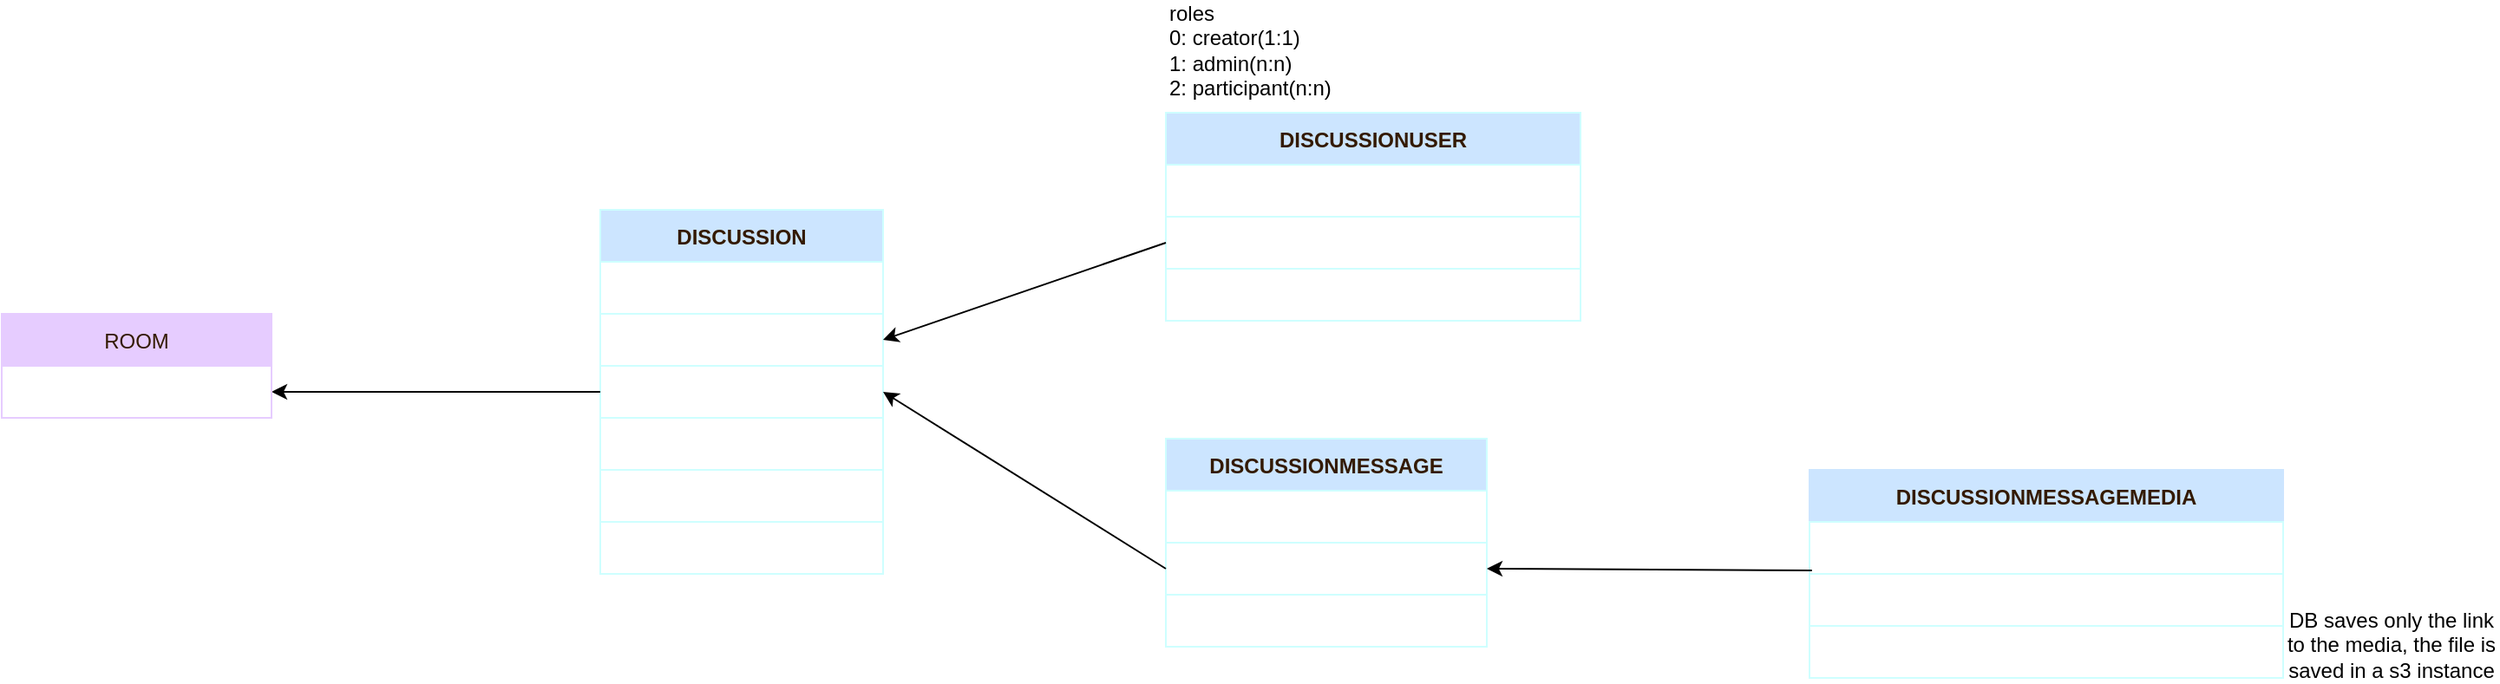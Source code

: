 <mxfile>
    <diagram id="XUJSLpkWUXcQlG5Avp5I" name="Page-1">
        <mxGraphModel dx="1783" dy="608" grid="0" gridSize="10" guides="0" tooltips="1" connect="1" arrows="1" fold="1" page="0" pageScale="1" pageWidth="850" pageHeight="1100" math="0" shadow="0">
            <root>
                <mxCell id="0"/>
                <mxCell id="1" parent="0"/>
                <mxCell id="2" value="DISCUSSION" style="swimlane;fontStyle=1;childLayout=stackLayout;horizontal=1;startSize=30;horizontalStack=0;resizeParent=1;resizeParentMax=0;resizeLast=0;collapsible=1;marginBottom=0;fontColor=#331A00;strokeColor=#CEFFFF;fillColor=#CCE5FF;" parent="1" vertex="1">
                    <mxGeometry x="554" y="237" width="163" height="210" as="geometry">
                        <mxRectangle x="169.5" y="428" width="165" height="30" as="alternateBounds"/>
                    </mxGeometry>
                </mxCell>
                <mxCell id="3" value="created_by (FK: USER)" style="text;strokeColor=#CEFFFF;fillColor=none;align=left;verticalAlign=middle;spacingLeft=4;spacingRight=4;overflow=hidden;points=[[0,0.5],[1,0.5]];portConstraint=eastwest;rotatable=0;fontColor=#FFFFFF;strokeWidth=1;" parent="2" vertex="1">
                    <mxGeometry y="30" width="163" height="30" as="geometry"/>
                </mxCell>
                <mxCell id="6" value="room (FK: ROOM)" style="text;strokeColor=#CEFFFF;fillColor=none;align=left;verticalAlign=middle;spacingLeft=4;spacingRight=4;overflow=hidden;points=[[0,0.5],[1,0.5]];portConstraint=eastwest;rotatable=0;fontColor=#FFFFFF;strokeWidth=1;" parent="2" vertex="1">
                    <mxGeometry y="60" width="163" height="30" as="geometry"/>
                </mxCell>
                <mxCell id="5" value="queue (FK: QUEUE)" style="text;strokeColor=#CEFFFF;fillColor=none;align=left;verticalAlign=middle;spacingLeft=4;spacingRight=4;overflow=hidden;points=[[0,0.5],[1,0.5]];portConstraint=eastwest;rotatable=0;fontColor=#FFFFFF;strokeWidth=1;" parent="2" vertex="1">
                    <mxGeometry y="90" width="163" height="30" as="geometry"/>
                </mxCell>
                <mxCell id="4" value="subject (CHAR)" style="text;strokeColor=#CEFFFF;fillColor=none;align=left;verticalAlign=middle;spacingLeft=4;spacingRight=4;overflow=hidden;points=[[0,0.5],[1,0.5]];portConstraint=eastwest;rotatable=0;fontColor=#FFFFFF;strokeWidth=1;" parent="2" vertex="1">
                    <mxGeometry y="120" width="163" height="30" as="geometry"/>
                </mxCell>
                <mxCell id="53" value="is_queued (BOOL)" style="text;strokeColor=#CEFFFF;fillColor=none;align=left;verticalAlign=middle;spacingLeft=4;spacingRight=4;overflow=hidden;points=[[0,0.5],[1,0.5]];portConstraint=eastwest;rotatable=0;fontColor=#FFFFFF;strokeWidth=1;" parent="2" vertex="1">
                    <mxGeometry y="150" width="163" height="30" as="geometry"/>
                </mxCell>
                <mxCell id="7" value="is_active (BOOL)" style="text;strokeColor=#CEFFFF;fillColor=none;align=left;verticalAlign=middle;spacingLeft=4;spacingRight=4;overflow=hidden;points=[[0,0.5],[1,0.5]];portConstraint=eastwest;rotatable=0;fontColor=#FFFFFF;strokeWidth=1;" parent="2" vertex="1">
                    <mxGeometry y="180" width="163" height="30" as="geometry"/>
                </mxCell>
                <mxCell id="8" value="DISCUSSIONUSER" style="swimlane;fontStyle=1;childLayout=stackLayout;horizontal=1;startSize=30;horizontalStack=0;resizeParent=1;resizeParentMax=0;resizeLast=0;collapsible=1;marginBottom=0;fontColor=#331A00;strokeColor=#CEFFFF;fillColor=#CCE5FF;" parent="1" vertex="1">
                    <mxGeometry x="880" y="181" width="239" height="120" as="geometry">
                        <mxRectangle x="169.5" y="428" width="165" height="30" as="alternateBounds"/>
                    </mxGeometry>
                </mxCell>
                <mxCell id="9" value="permission (FK: PROJECTPERMISSION)" style="text;strokeColor=#CEFFFF;fillColor=none;align=left;verticalAlign=middle;spacingLeft=4;spacingRight=4;overflow=hidden;points=[[0,0.5],[1,0.5]];portConstraint=eastwest;rotatable=0;fontColor=#FFFFFF;strokeWidth=1;" parent="8" vertex="1">
                    <mxGeometry y="30" width="239" height="30" as="geometry"/>
                </mxCell>
                <mxCell id="10" value="discussion (FK: DISCUSSION)" style="text;strokeColor=#CEFFFF;fillColor=none;align=left;verticalAlign=middle;spacingLeft=4;spacingRight=4;overflow=hidden;points=[[0,0.5],[1,0.5]];portConstraint=eastwest;rotatable=0;fontColor=#FFFFFF;strokeWidth=1;" parent="8" vertex="1">
                    <mxGeometry y="60" width="239" height="30" as="geometry"/>
                </mxCell>
                <mxCell id="11" value="role (CHAR)" style="text;strokeColor=#CEFFFF;fillColor=none;align=left;verticalAlign=middle;spacingLeft=4;spacingRight=4;overflow=hidden;points=[[0,0.5],[1,0.5]];portConstraint=eastwest;rotatable=0;fontColor=#FFFFFF;strokeWidth=1;" parent="8" vertex="1">
                    <mxGeometry y="90" width="239" height="30" as="geometry"/>
                </mxCell>
                <mxCell id="21" value="&lt;span style=&quot;background-color: rgb(255, 255, 255);&quot;&gt;&lt;span style=&quot;color: rgb(0, 0, 0);&quot;&gt;roles&lt;/span&gt;&lt;br style=&quot;color: rgb(0, 0, 0);&quot;&gt;&lt;span style=&quot;color: rgb(0, 0, 0);&quot;&gt;0: creator(1:1)&lt;/span&gt;&lt;br style=&quot;color: rgb(0, 0, 0);&quot;&gt;&lt;span style=&quot;color: rgb(0, 0, 0);&quot;&gt;1: admin(n:n)&lt;/span&gt;&lt;br style=&quot;color: rgb(0, 0, 0);&quot;&gt;&lt;span style=&quot;color: rgb(0, 0, 0);&quot;&gt;2: participant(n:n)&lt;/span&gt;&lt;/span&gt;" style="text;strokeColor=none;align=left;fillColor=#FFFFFF;html=1;verticalAlign=middle;whiteSpace=wrap;rounded=0;" parent="1" vertex="1">
                    <mxGeometry x="880" y="116" width="109" height="58" as="geometry"/>
                </mxCell>
                <mxCell id="23" value="DISCUSSIONMESSAGE" style="swimlane;fontStyle=1;childLayout=stackLayout;horizontal=1;startSize=30;horizontalStack=0;resizeParent=1;resizeParentMax=0;resizeLast=0;collapsible=1;marginBottom=0;fontColor=#331A00;strokeColor=#CEFFFF;fillColor=#CCE5FF;" parent="1" vertex="1">
                    <mxGeometry x="880" y="369" width="185" height="120" as="geometry">
                        <mxRectangle x="169.5" y="428" width="165" height="30" as="alternateBounds"/>
                    </mxGeometry>
                </mxCell>
                <mxCell id="24" value="user (FK: USER)" style="text;strokeColor=#CEFFFF;fillColor=none;align=left;verticalAlign=middle;spacingLeft=4;spacingRight=4;overflow=hidden;points=[[0,0.5],[1,0.5]];portConstraint=eastwest;rotatable=0;fontColor=#FFFFFF;strokeWidth=1;" parent="23" vertex="1">
                    <mxGeometry y="30" width="185" height="30" as="geometry"/>
                </mxCell>
                <mxCell id="25" value="discussion (FK: DISCUSSION)" style="text;strokeColor=#CEFFFF;fillColor=none;align=left;verticalAlign=middle;spacingLeft=4;spacingRight=4;overflow=hidden;points=[[0,0.5],[1,0.5]];portConstraint=eastwest;rotatable=0;fontColor=#FFFFFF;strokeWidth=1;" parent="23" vertex="1">
                    <mxGeometry y="60" width="185" height="30" as="geometry"/>
                </mxCell>
                <mxCell id="27" value="text (TEXT)" style="text;strokeColor=#CEFFFF;fillColor=none;align=left;verticalAlign=middle;spacingLeft=4;spacingRight=4;overflow=hidden;points=[[0,0.5],[1,0.5]];portConstraint=eastwest;rotatable=0;fontColor=#FFFFFF;strokeWidth=1;" parent="23" vertex="1">
                    <mxGeometry y="90" width="185" height="30" as="geometry"/>
                </mxCell>
                <mxCell id="29" value="DISCUSSIONMESSAGEMEDIA" style="swimlane;fontStyle=1;childLayout=stackLayout;horizontal=1;startSize=30;horizontalStack=0;resizeParent=1;resizeParentMax=0;resizeLast=0;collapsible=1;marginBottom=0;fontColor=#331A00;strokeColor=#CCE5FF;fillColor=#CCE5FF;" parent="1" vertex="1">
                    <mxGeometry x="1251" y="387" width="273" height="120" as="geometry">
                        <mxRectangle x="169.5" y="428" width="165" height="30" as="alternateBounds"/>
                    </mxGeometry>
                </mxCell>
                <mxCell id="31" value="discussion_msg (FK: DISCUSSIONMESSAGE)" style="text;strokeColor=#CEFFFF;fillColor=none;align=left;verticalAlign=middle;spacingLeft=4;spacingRight=4;overflow=hidden;points=[[0,0.5],[1,0.5]];portConstraint=eastwest;rotatable=0;fontColor=#FFFFFF;strokeWidth=1;" parent="29" vertex="1">
                    <mxGeometry y="30" width="273" height="30" as="geometry"/>
                </mxCell>
                <mxCell id="32" value="content_type (CHAR)" style="text;strokeColor=#CEFFFF;fillColor=none;align=left;verticalAlign=middle;spacingLeft=4;spacingRight=4;overflow=hidden;points=[[0,0.5],[1,0.5]];portConstraint=eastwest;rotatable=0;fontColor=#FFFFFF;strokeWidth=1;" parent="29" vertex="1">
                    <mxGeometry y="60" width="273" height="30" as="geometry"/>
                </mxCell>
                <mxCell id="54" value="media_file (CHAR)" style="text;strokeColor=#CEFFFF;fillColor=none;align=left;verticalAlign=middle;spacingLeft=4;spacingRight=4;overflow=hidden;points=[[0,0.5],[1,0.5]];portConstraint=eastwest;rotatable=0;fontColor=#FFFFFF;strokeWidth=1;" parent="29" vertex="1">
                    <mxGeometry y="90" width="273" height="30" as="geometry"/>
                </mxCell>
                <mxCell id="38" style="edgeStyle=none;html=1;exitX=0;exitY=0.5;exitDx=0;exitDy=0;entryX=1;entryY=0.5;entryDx=0;entryDy=0;" parent="1" source="25" target="5" edge="1">
                    <mxGeometry relative="1" as="geometry"/>
                </mxCell>
                <mxCell id="40" style="edgeStyle=none;html=1;entryX=1;entryY=0.5;entryDx=0;entryDy=0;exitX=0;exitY=0.5;exitDx=0;exitDy=0;" parent="1" source="10" target="6" edge="1">
                    <mxGeometry relative="1" as="geometry"/>
                </mxCell>
                <mxCell id="41" style="edgeStyle=none;html=1;entryX=1;entryY=0.5;entryDx=0;entryDy=0;exitX=0.005;exitY=-0.067;exitDx=0;exitDy=0;exitPerimeter=0;" parent="1" source="32" target="25" edge="1">
                    <mxGeometry relative="1" as="geometry"/>
                </mxCell>
                <mxCell id="52" style="edgeStyle=none;html=1;" parent="1" source="5" target="49" edge="1">
                    <mxGeometry relative="1" as="geometry"/>
                </mxCell>
                <mxCell id="42" value="ROOM" style="swimlane;fontStyle=0;childLayout=stackLayout;horizontal=1;startSize=30;horizontalStack=0;resizeParent=1;resizeParentMax=0;resizeLast=0;collapsible=1;marginBottom=0;fontColor=#331A00;strokeColor=#E6CCFF;fillColor=#E6CCFF;" parent="1" vertex="1">
                    <mxGeometry x="209" y="297" width="155.5" height="60" as="geometry"/>
                </mxCell>
                <mxCell id="49" value="(...)" style="text;strokeColor=#E6CCFF;fillColor=none;align=left;verticalAlign=middle;spacingLeft=4;spacingRight=4;overflow=hidden;points=[[0,0.5],[1,0.5]];portConstraint=eastwest;rotatable=0;fontColor=#FFFFFF;strokeWidth=1;" parent="42" vertex="1">
                    <mxGeometry y="30" width="155.5" height="30" as="geometry"/>
                </mxCell>
                <mxCell id="55" value="DB saves only the link to the media, the file is saved in a s3 instance" style="text;strokeColor=none;align=center;fillColor=none;html=1;verticalAlign=middle;whiteSpace=wrap;rounded=0;" parent="1" vertex="1">
                    <mxGeometry x="1525" y="473" width="123" height="30" as="geometry"/>
                </mxCell>
            </root>
        </mxGraphModel>
    </diagram>
</mxfile>
